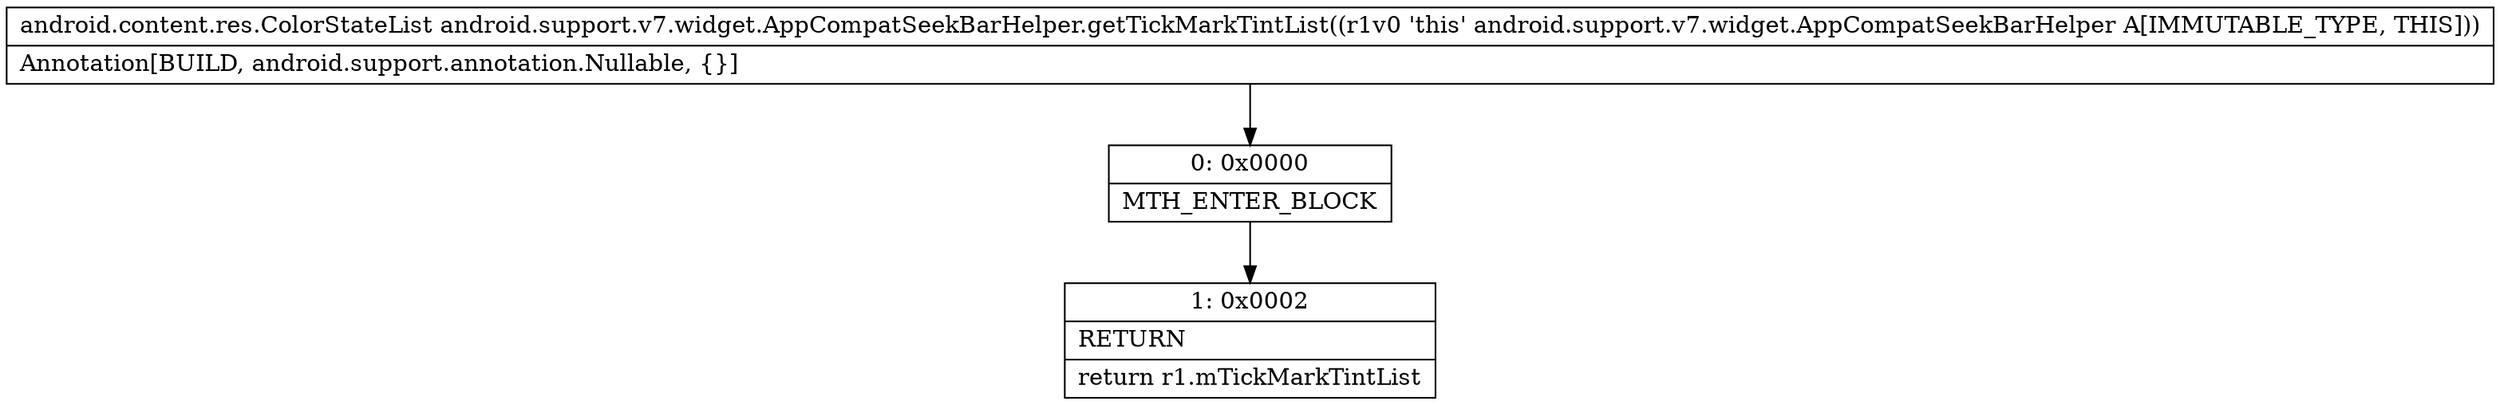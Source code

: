 digraph "CFG forandroid.support.v7.widget.AppCompatSeekBarHelper.getTickMarkTintList()Landroid\/content\/res\/ColorStateList;" {
Node_0 [shape=record,label="{0\:\ 0x0000|MTH_ENTER_BLOCK\l}"];
Node_1 [shape=record,label="{1\:\ 0x0002|RETURN\l|return r1.mTickMarkTintList\l}"];
MethodNode[shape=record,label="{android.content.res.ColorStateList android.support.v7.widget.AppCompatSeekBarHelper.getTickMarkTintList((r1v0 'this' android.support.v7.widget.AppCompatSeekBarHelper A[IMMUTABLE_TYPE, THIS]))  | Annotation[BUILD, android.support.annotation.Nullable, \{\}]\l}"];
MethodNode -> Node_0;
Node_0 -> Node_1;
}


